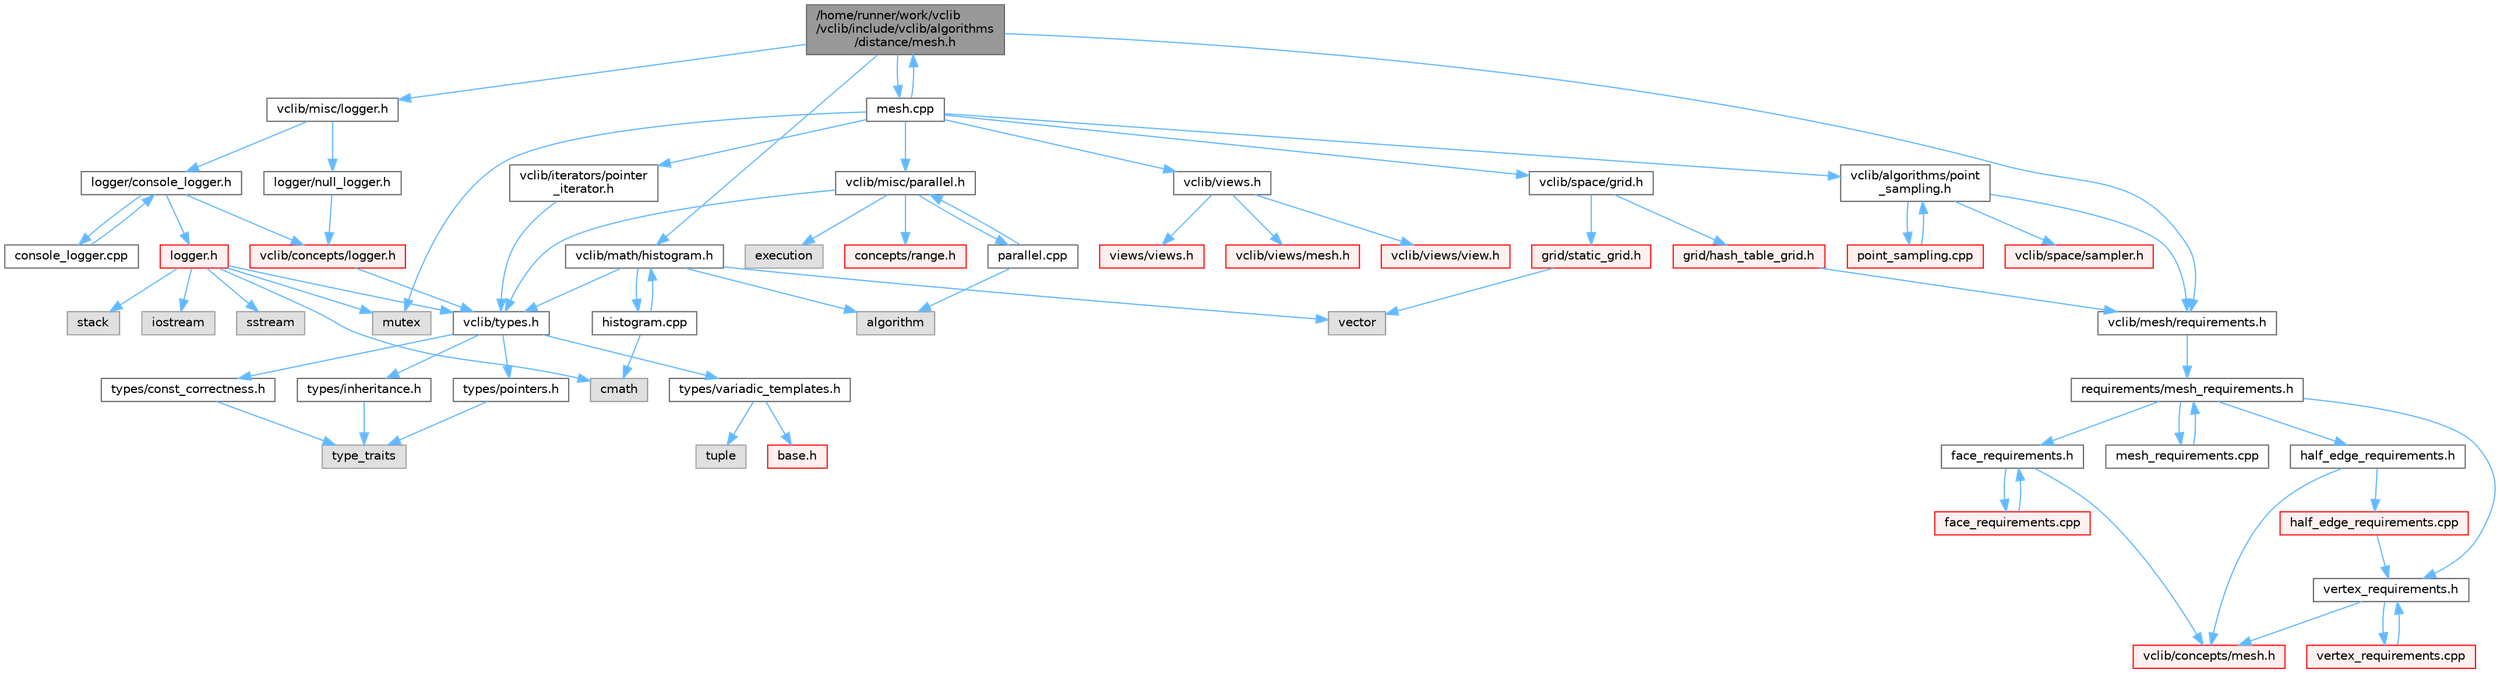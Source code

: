 digraph "/home/runner/work/vclib/vclib/include/vclib/algorithms/distance/mesh.h"
{
 // LATEX_PDF_SIZE
  bgcolor="transparent";
  edge [fontname=Helvetica,fontsize=10,labelfontname=Helvetica,labelfontsize=10];
  node [fontname=Helvetica,fontsize=10,shape=box,height=0.2,width=0.4];
  Node1 [label="/home/runner/work/vclib\l/vclib/include/vclib/algorithms\l/distance/mesh.h",height=0.2,width=0.4,color="gray40", fillcolor="grey60", style="filled", fontcolor="black",tooltip=" "];
  Node1 -> Node2 [color="steelblue1",style="solid"];
  Node2 [label="vclib/math/histogram.h",height=0.2,width=0.4,color="grey40", fillcolor="white", style="filled",URL="$histogram_8h.html",tooltip=" "];
  Node2 -> Node3 [color="steelblue1",style="solid"];
  Node3 [label="algorithm",height=0.2,width=0.4,color="grey60", fillcolor="#E0E0E0", style="filled",tooltip=" "];
  Node2 -> Node4 [color="steelblue1",style="solid"];
  Node4 [label="vector",height=0.2,width=0.4,color="grey60", fillcolor="#E0E0E0", style="filled",tooltip=" "];
  Node2 -> Node5 [color="steelblue1",style="solid"];
  Node5 [label="vclib/types.h",height=0.2,width=0.4,color="grey40", fillcolor="white", style="filled",URL="$types_8h.html",tooltip=" "];
  Node5 -> Node6 [color="steelblue1",style="solid"];
  Node6 [label="types/const_correctness.h",height=0.2,width=0.4,color="grey40", fillcolor="white", style="filled",URL="$types_2const__correctness_8h.html",tooltip=" "];
  Node6 -> Node7 [color="steelblue1",style="solid"];
  Node7 [label="type_traits",height=0.2,width=0.4,color="grey60", fillcolor="#E0E0E0", style="filled",tooltip=" "];
  Node5 -> Node8 [color="steelblue1",style="solid"];
  Node8 [label="types/inheritance.h",height=0.2,width=0.4,color="grey40", fillcolor="white", style="filled",URL="$inheritance_8h.html",tooltip=" "];
  Node8 -> Node7 [color="steelblue1",style="solid"];
  Node5 -> Node9 [color="steelblue1",style="solid"];
  Node9 [label="types/pointers.h",height=0.2,width=0.4,color="grey40", fillcolor="white", style="filled",URL="$types_2pointers_8h.html",tooltip=" "];
  Node9 -> Node7 [color="steelblue1",style="solid"];
  Node5 -> Node10 [color="steelblue1",style="solid"];
  Node10 [label="types/variadic_templates.h",height=0.2,width=0.4,color="grey40", fillcolor="white", style="filled",URL="$variadic__templates_8h.html",tooltip=" "];
  Node10 -> Node11 [color="steelblue1",style="solid"];
  Node11 [label="base.h",height=0.2,width=0.4,color="red", fillcolor="#FFF0F0", style="filled",URL="$types_2base_8h.html",tooltip=" "];
  Node10 -> Node15 [color="steelblue1",style="solid"];
  Node15 [label="tuple",height=0.2,width=0.4,color="grey60", fillcolor="#E0E0E0", style="filled",tooltip=" "];
  Node2 -> Node16 [color="steelblue1",style="solid"];
  Node16 [label="histogram.cpp",height=0.2,width=0.4,color="grey40", fillcolor="white", style="filled",URL="$histogram_8cpp.html",tooltip=" "];
  Node16 -> Node2 [color="steelblue1",style="solid"];
  Node16 -> Node17 [color="steelblue1",style="solid"];
  Node17 [label="cmath",height=0.2,width=0.4,color="grey60", fillcolor="#E0E0E0", style="filled",tooltip=" "];
  Node1 -> Node18 [color="steelblue1",style="solid"];
  Node18 [label="vclib/mesh/requirements.h",height=0.2,width=0.4,color="grey40", fillcolor="white", style="filled",URL="$requirements_8h.html",tooltip=" "];
  Node18 -> Node19 [color="steelblue1",style="solid"];
  Node19 [label="requirements/mesh_requirements.h",height=0.2,width=0.4,color="grey40", fillcolor="white", style="filled",URL="$mesh__requirements_8h.html",tooltip=" "];
  Node19 -> Node20 [color="steelblue1",style="solid"];
  Node20 [label="half_edge_requirements.h",height=0.2,width=0.4,color="grey40", fillcolor="white", style="filled",URL="$half__edge__requirements_8h.html",tooltip=" "];
  Node20 -> Node21 [color="steelblue1",style="solid"];
  Node21 [label="vclib/concepts/mesh.h",height=0.2,width=0.4,color="red", fillcolor="#FFF0F0", style="filled",URL="$concepts_2mesh_8h.html",tooltip=" "];
  Node20 -> Node69 [color="steelblue1",style="solid"];
  Node69 [label="half_edge_requirements.cpp",height=0.2,width=0.4,color="red", fillcolor="#FFF0F0", style="filled",URL="$half__edge__requirements_8cpp.html",tooltip=" "];
  Node69 -> Node70 [color="steelblue1",style="solid"];
  Node70 [label="vertex_requirements.h",height=0.2,width=0.4,color="grey40", fillcolor="white", style="filled",URL="$vertex__requirements_8h.html",tooltip=" "];
  Node70 -> Node21 [color="steelblue1",style="solid"];
  Node70 -> Node71 [color="steelblue1",style="solid"];
  Node71 [label="vertex_requirements.cpp",height=0.2,width=0.4,color="red", fillcolor="#FFF0F0", style="filled",URL="$vertex__requirements_8cpp.html",tooltip=" "];
  Node71 -> Node70 [color="steelblue1",style="solid"];
  Node19 -> Node150 [color="steelblue1",style="solid"];
  Node150 [label="face_requirements.h",height=0.2,width=0.4,color="grey40", fillcolor="white", style="filled",URL="$face__requirements_8h.html",tooltip=" "];
  Node150 -> Node21 [color="steelblue1",style="solid"];
  Node150 -> Node151 [color="steelblue1",style="solid"];
  Node151 [label="face_requirements.cpp",height=0.2,width=0.4,color="red", fillcolor="#FFF0F0", style="filled",URL="$face__requirements_8cpp.html",tooltip=" "];
  Node151 -> Node150 [color="steelblue1",style="solid"];
  Node19 -> Node70 [color="steelblue1",style="solid"];
  Node19 -> Node175 [color="steelblue1",style="solid"];
  Node175 [label="mesh_requirements.cpp",height=0.2,width=0.4,color="grey40", fillcolor="white", style="filled",URL="$mesh__requirements_8cpp.html",tooltip=" "];
  Node175 -> Node19 [color="steelblue1",style="solid"];
  Node1 -> Node176 [color="steelblue1",style="solid"];
  Node176 [label="vclib/misc/logger.h",height=0.2,width=0.4,color="grey40", fillcolor="white", style="filled",URL="$misc_2logger_8h.html",tooltip=" "];
  Node176 -> Node177 [color="steelblue1",style="solid"];
  Node177 [label="logger/console_logger.h",height=0.2,width=0.4,color="grey40", fillcolor="white", style="filled",URL="$console__logger_8h.html",tooltip=" "];
  Node177 -> Node178 [color="steelblue1",style="solid"];
  Node178 [label="logger.h",height=0.2,width=0.4,color="red", fillcolor="#FFF0F0", style="filled",URL="$misc_2logger_2logger_8h.html",tooltip=" "];
  Node178 -> Node17 [color="steelblue1",style="solid"];
  Node178 -> Node179 [color="steelblue1",style="solid"];
  Node179 [label="iostream",height=0.2,width=0.4,color="grey60", fillcolor="#E0E0E0", style="filled",tooltip=" "];
  Node178 -> Node180 [color="steelblue1",style="solid"];
  Node180 [label="mutex",height=0.2,width=0.4,color="grey60", fillcolor="#E0E0E0", style="filled",tooltip=" "];
  Node178 -> Node181 [color="steelblue1",style="solid"];
  Node181 [label="sstream",height=0.2,width=0.4,color="grey60", fillcolor="#E0E0E0", style="filled",tooltip=" "];
  Node178 -> Node182 [color="steelblue1",style="solid"];
  Node182 [label="stack",height=0.2,width=0.4,color="grey60", fillcolor="#E0E0E0", style="filled",tooltip=" "];
  Node178 -> Node5 [color="steelblue1",style="solid"];
  Node177 -> Node189 [color="steelblue1",style="solid"];
  Node189 [label="vclib/concepts/logger.h",height=0.2,width=0.4,color="red", fillcolor="#FFF0F0", style="filled",URL="$concepts_2logger_8h.html",tooltip=" "];
  Node189 -> Node5 [color="steelblue1",style="solid"];
  Node177 -> Node190 [color="steelblue1",style="solid"];
  Node190 [label="console_logger.cpp",height=0.2,width=0.4,color="grey40", fillcolor="white", style="filled",URL="$console__logger_8cpp.html",tooltip=" "];
  Node190 -> Node177 [color="steelblue1",style="solid"];
  Node176 -> Node191 [color="steelblue1",style="solid"];
  Node191 [label="logger/null_logger.h",height=0.2,width=0.4,color="grey40", fillcolor="white", style="filled",URL="$null__logger_8h.html",tooltip=" "];
  Node191 -> Node189 [color="steelblue1",style="solid"];
  Node1 -> Node192 [color="steelblue1",style="solid"];
  Node192 [label="mesh.cpp",height=0.2,width=0.4,color="grey40", fillcolor="white", style="filled",URL="$algorithms_2distance_2mesh_8cpp.html",tooltip=" "];
  Node192 -> Node1 [color="steelblue1",style="solid"];
  Node192 -> Node193 [color="steelblue1",style="solid"];
  Node193 [label="vclib/algorithms/point\l_sampling.h",height=0.2,width=0.4,color="grey40", fillcolor="white", style="filled",URL="$point__sampling_8h.html",tooltip=" "];
  Node193 -> Node18 [color="steelblue1",style="solid"];
  Node193 -> Node194 [color="steelblue1",style="solid"];
  Node194 [label="vclib/space/sampler.h",height=0.2,width=0.4,color="red", fillcolor="#FFF0F0", style="filled",URL="$space_2sampler_8h.html",tooltip=" "];
  Node193 -> Node247 [color="steelblue1",style="solid"];
  Node247 [label="point_sampling.cpp",height=0.2,width=0.4,color="red", fillcolor="#FFF0F0", style="filled",URL="$point__sampling_8cpp.html",tooltip=" "];
  Node247 -> Node193 [color="steelblue1",style="solid"];
  Node192 -> Node264 [color="steelblue1",style="solid"];
  Node264 [label="vclib/space/grid.h",height=0.2,width=0.4,color="grey40", fillcolor="white", style="filled",URL="$grid_8h.html",tooltip=" "];
  Node264 -> Node265 [color="steelblue1",style="solid"];
  Node265 [label="grid/hash_table_grid.h",height=0.2,width=0.4,color="red", fillcolor="#FFF0F0", style="filled",URL="$hash__table__grid_8h.html",tooltip=" "];
  Node265 -> Node18 [color="steelblue1",style="solid"];
  Node264 -> Node298 [color="steelblue1",style="solid"];
  Node298 [label="grid/static_grid.h",height=0.2,width=0.4,color="red", fillcolor="#FFF0F0", style="filled",URL="$static__grid_8h.html",tooltip=" "];
  Node298 -> Node4 [color="steelblue1",style="solid"];
  Node192 -> Node303 [color="steelblue1",style="solid"];
  Node303 [label="vclib/misc/parallel.h",height=0.2,width=0.4,color="grey40", fillcolor="white", style="filled",URL="$parallel_8h.html",tooltip=" "];
  Node303 -> Node203 [color="steelblue1",style="solid"];
  Node203 [label="concepts/range.h",height=0.2,width=0.4,color="red", fillcolor="#FFF0F0", style="filled",URL="$range_8h.html",tooltip=" "];
  Node303 -> Node5 [color="steelblue1",style="solid"];
  Node303 -> Node304 [color="steelblue1",style="solid"];
  Node304 [label="execution",height=0.2,width=0.4,color="grey60", fillcolor="#E0E0E0", style="filled",tooltip=" "];
  Node303 -> Node305 [color="steelblue1",style="solid"];
  Node305 [label="parallel.cpp",height=0.2,width=0.4,color="grey40", fillcolor="white", style="filled",URL="$parallel_8cpp.html",tooltip=" "];
  Node305 -> Node303 [color="steelblue1",style="solid"];
  Node305 -> Node3 [color="steelblue1",style="solid"];
  Node192 -> Node306 [color="steelblue1",style="solid"];
  Node306 [label="vclib/views.h",height=0.2,width=0.4,color="grey40", fillcolor="white", style="filled",URL="$views_8h.html",tooltip=" "];
  Node306 -> Node86 [color="steelblue1",style="solid"];
  Node86 [label="vclib/views/view.h",height=0.2,width=0.4,color="red", fillcolor="#FFF0F0", style="filled",URL="$view_8h.html",tooltip=" "];
  Node306 -> Node307 [color="steelblue1",style="solid"];
  Node307 [label="views/views.h",height=0.2,width=0.4,color="red", fillcolor="#FFF0F0", style="filled",URL="$views_2views_8h.html",tooltip=" "];
  Node306 -> Node197 [color="steelblue1",style="solid"];
  Node197 [label="vclib/views/mesh.h",height=0.2,width=0.4,color="red", fillcolor="#FFF0F0", style="filled",URL="$views_2mesh_8h.html",tooltip=" "];
  Node192 -> Node180 [color="steelblue1",style="solid"];
  Node192 -> Node308 [color="steelblue1",style="solid"];
  Node308 [label="vclib/iterators/pointer\l_iterator.h",height=0.2,width=0.4,color="grey40", fillcolor="white", style="filled",URL="$pointer__iterator_8h.html",tooltip=" "];
  Node308 -> Node5 [color="steelblue1",style="solid"];
}
